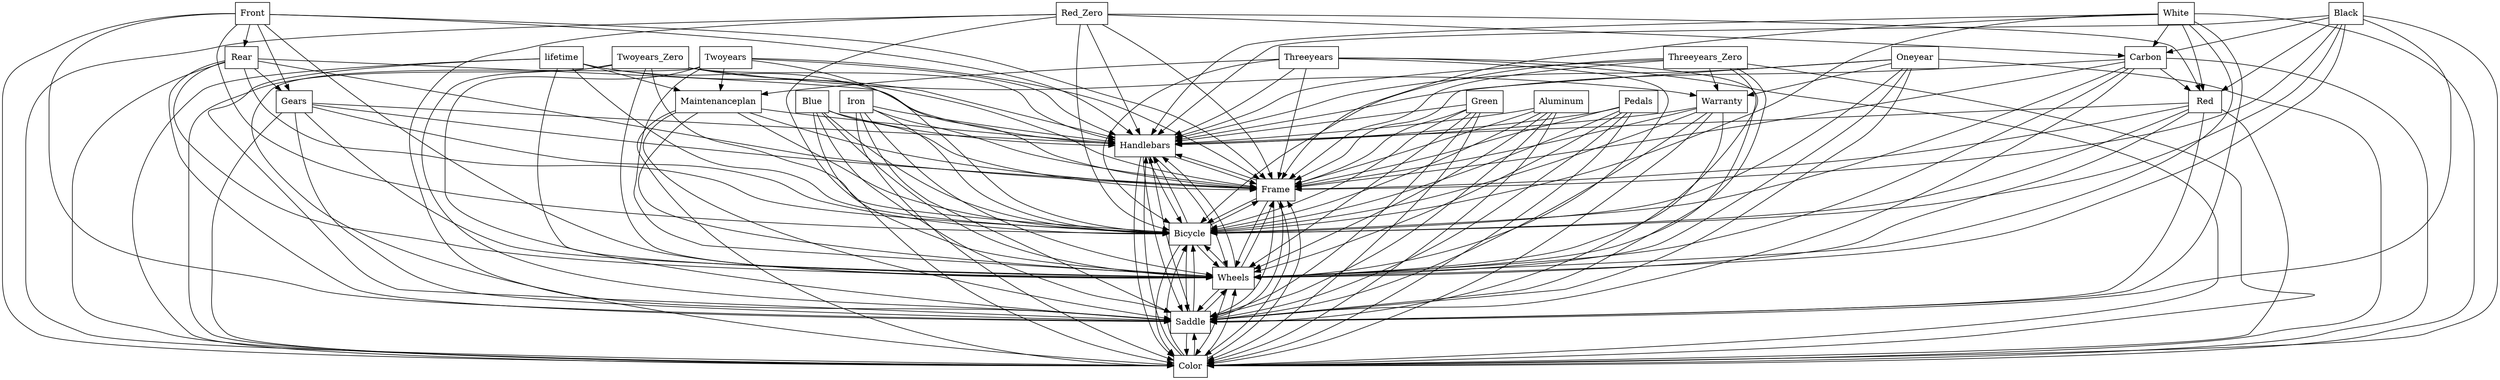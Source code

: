 digraph{
graph [rankdir=TB];
node [shape=box];
edge [arrowhead=normal];
0[label="Front",]
1[label="Red_Zero",]
2[label="Black",]
3[label="Warranty",]
4[label="Handlebars",]
5[label="Rear",]
6[label="Gears",]
7[label="Blue",]
8[label="Carbon",]
9[label="Twoyears",]
10[label="Twoyears_Zero",]
11[label="Maintenanceplan",]
12[label="Frame",]
13[label="Pedals",]
14[label="Red",]
15[label="lifetime",]
16[label="Threeyears_Zero",]
17[label="Threeyears",]
18[label="Color",]
19[label="White",]
20[label="Saddle",]
21[label="Green",]
22[label="Aluminum",]
23[label="Oneyear",]
24[label="Wheels",]
25[label="Bicycle",]
26[label="Iron",]
0->4[label="",]
0->5[label="",]
0->6[label="",]
0->12[label="",]
0->18[label="",]
0->20[label="",]
0->24[label="",]
0->25[label="",]
1->4[label="",]
1->8[label="",]
1->12[label="",]
1->14[label="",]
1->18[label="",]
1->20[label="",]
1->24[label="",]
1->25[label="",]
2->4[label="",]
2->8[label="",]
2->12[label="",]
2->14[label="",]
2->18[label="",]
2->20[label="",]
2->24[label="",]
2->25[label="",]
3->4[label="",]
3->12[label="",]
3->18[label="",]
3->20[label="",]
3->24[label="",]
3->25[label="",]
4->12[label="",]
4->18[label="",]
4->20[label="",]
4->24[label="",]
4->25[label="",]
5->4[label="",]
5->6[label="",]
5->12[label="",]
5->18[label="",]
5->20[label="",]
5->24[label="",]
5->25[label="",]
6->4[label="",]
6->12[label="",]
6->18[label="",]
6->20[label="",]
6->24[label="",]
6->25[label="",]
7->4[label="",]
7->12[label="",]
7->18[label="",]
7->20[label="",]
7->24[label="",]
7->25[label="",]
8->4[label="",]
8->12[label="",]
8->14[label="",]
8->18[label="",]
8->20[label="",]
8->24[label="",]
8->25[label="",]
9->4[label="",]
9->11[label="",]
9->12[label="",]
9->18[label="",]
9->20[label="",]
9->24[label="",]
9->25[label="",]
10->3[label="",]
10->4[label="",]
10->12[label="",]
10->18[label="",]
10->20[label="",]
10->24[label="",]
10->25[label="",]
11->4[label="",]
11->12[label="",]
11->18[label="",]
11->20[label="",]
11->24[label="",]
11->25[label="",]
12->4[label="",]
12->18[label="",]
12->20[label="",]
12->24[label="",]
12->25[label="",]
13->4[label="",]
13->12[label="",]
13->18[label="",]
13->20[label="",]
13->24[label="",]
13->25[label="",]
14->4[label="",]
14->12[label="",]
14->18[label="",]
14->20[label="",]
14->24[label="",]
14->25[label="",]
15->4[label="",]
15->11[label="",]
15->12[label="",]
15->18[label="",]
15->20[label="",]
15->24[label="",]
15->25[label="",]
16->3[label="",]
16->4[label="",]
16->12[label="",]
16->18[label="",]
16->20[label="",]
16->24[label="",]
16->25[label="",]
17->4[label="",]
17->11[label="",]
17->12[label="",]
17->18[label="",]
17->20[label="",]
17->24[label="",]
17->25[label="",]
18->4[label="",]
18->12[label="",]
18->20[label="",]
18->24[label="",]
18->25[label="",]
19->4[label="",]
19->8[label="",]
19->12[label="",]
19->14[label="",]
19->18[label="",]
19->20[label="",]
19->24[label="",]
19->25[label="",]
20->4[label="",]
20->12[label="",]
20->18[label="",]
20->24[label="",]
20->25[label="",]
21->4[label="",]
21->12[label="",]
21->18[label="",]
21->20[label="",]
21->24[label="",]
21->25[label="",]
22->4[label="",]
22->12[label="",]
22->18[label="",]
22->20[label="",]
22->24[label="",]
22->25[label="",]
23->3[label="",]
23->4[label="",]
23->12[label="",]
23->18[label="",]
23->20[label="",]
23->24[label="",]
23->25[label="",]
24->4[label="",]
24->12[label="",]
24->18[label="",]
24->20[label="",]
24->25[label="",]
25->4[label="",]
25->12[label="",]
25->18[label="",]
25->20[label="",]
25->24[label="",]
26->4[label="",]
26->12[label="",]
26->18[label="",]
26->20[label="",]
26->24[label="",]
26->25[label="",]
}
